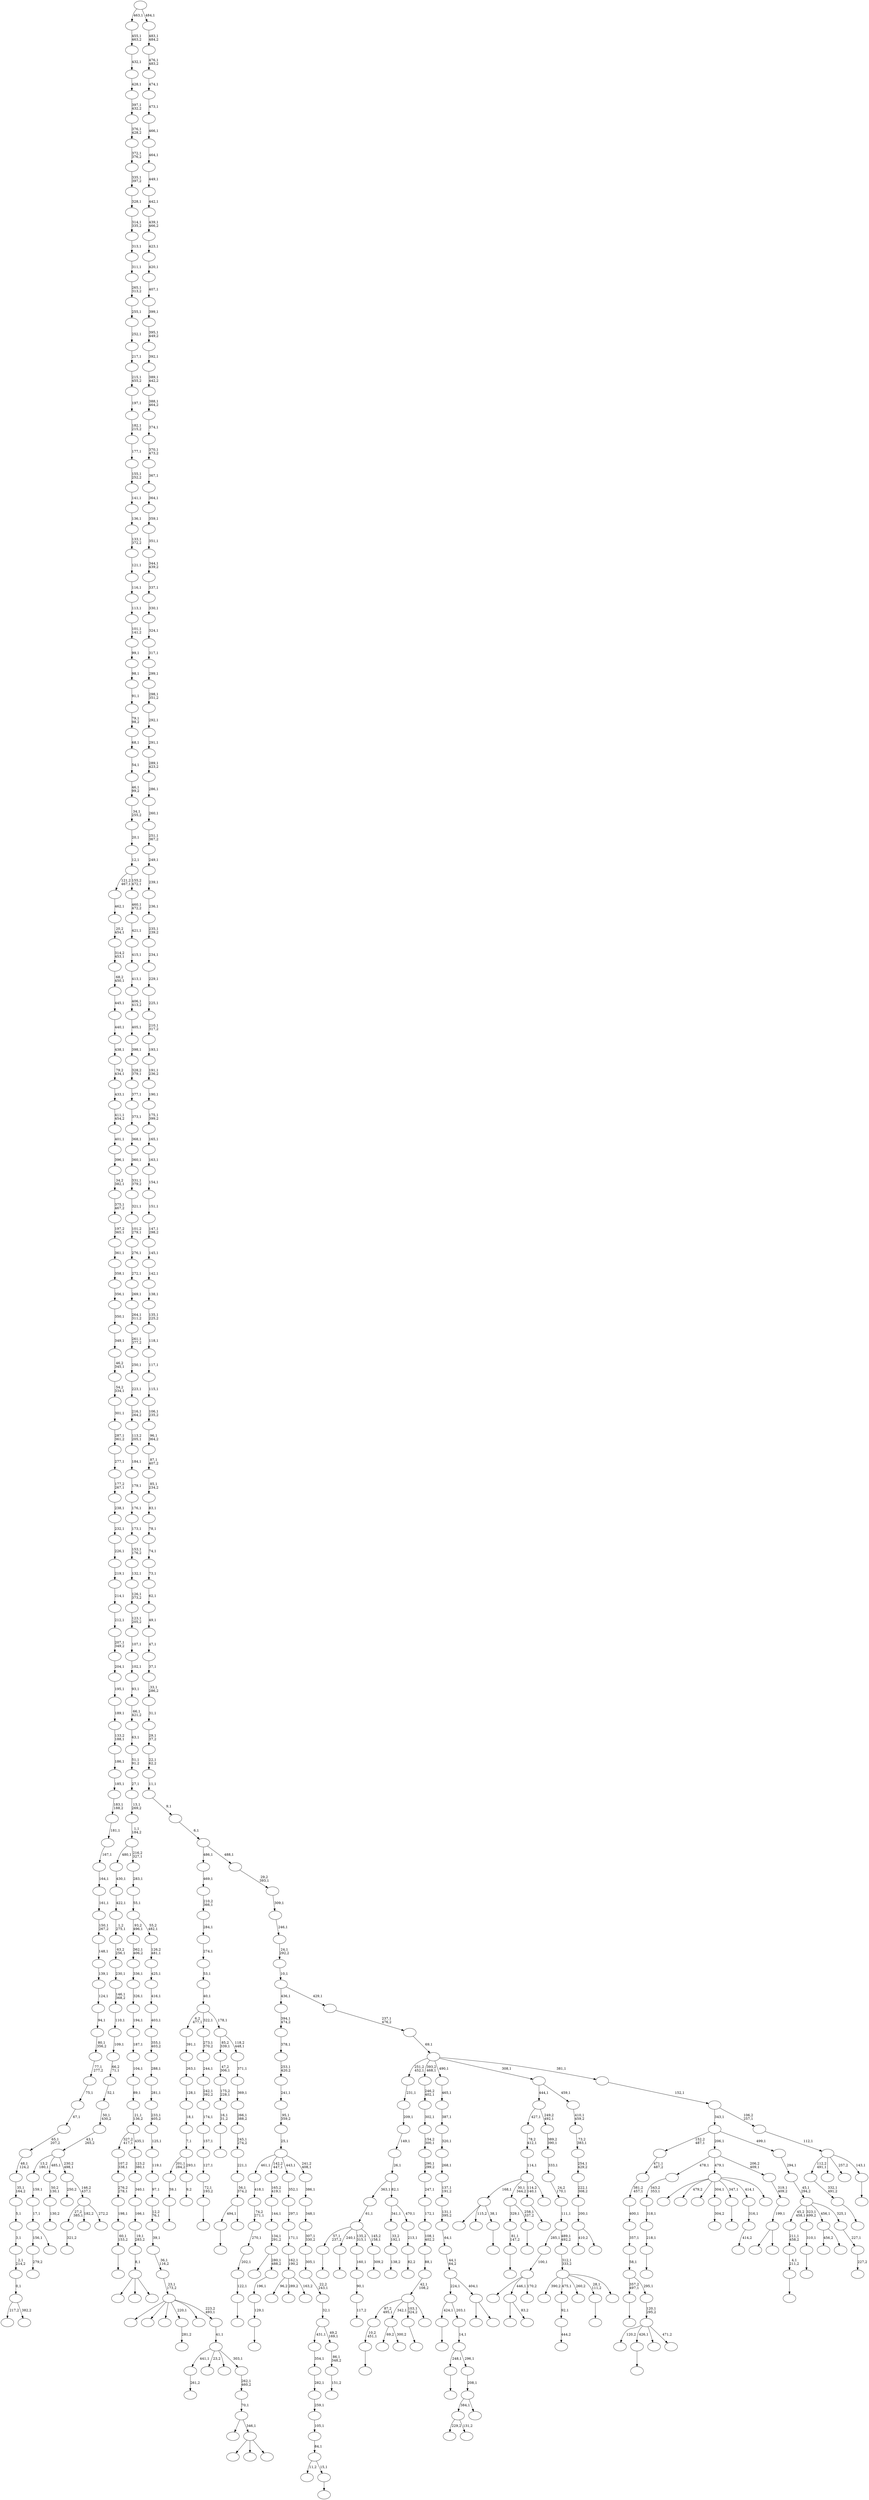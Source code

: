 digraph T {
	600 [label=""]
	599 [label=""]
	598 [label=""]
	597 [label=""]
	596 [label=""]
	595 [label=""]
	594 [label=""]
	593 [label=""]
	592 [label=""]
	591 [label=""]
	590 [label=""]
	589 [label=""]
	588 [label=""]
	587 [label=""]
	586 [label=""]
	585 [label=""]
	584 [label=""]
	583 [label=""]
	582 [label=""]
	581 [label=""]
	580 [label=""]
	579 [label=""]
	578 [label=""]
	577 [label=""]
	576 [label=""]
	575 [label=""]
	574 [label=""]
	573 [label=""]
	572 [label=""]
	571 [label=""]
	570 [label=""]
	569 [label=""]
	568 [label=""]
	567 [label=""]
	566 [label=""]
	565 [label=""]
	564 [label=""]
	563 [label=""]
	562 [label=""]
	561 [label=""]
	560 [label=""]
	559 [label=""]
	558 [label=""]
	557 [label=""]
	556 [label=""]
	555 [label=""]
	554 [label=""]
	553 [label=""]
	552 [label=""]
	551 [label=""]
	550 [label=""]
	549 [label=""]
	548 [label=""]
	547 [label=""]
	546 [label=""]
	545 [label=""]
	544 [label=""]
	543 [label=""]
	542 [label=""]
	541 [label=""]
	540 [label=""]
	539 [label=""]
	538 [label=""]
	537 [label=""]
	536 [label=""]
	535 [label=""]
	534 [label=""]
	533 [label=""]
	532 [label=""]
	531 [label=""]
	530 [label=""]
	529 [label=""]
	528 [label=""]
	527 [label=""]
	526 [label=""]
	525 [label=""]
	524 [label=""]
	523 [label=""]
	522 [label=""]
	521 [label=""]
	520 [label=""]
	519 [label=""]
	518 [label=""]
	517 [label=""]
	516 [label=""]
	515 [label=""]
	514 [label=""]
	513 [label=""]
	512 [label=""]
	511 [label=""]
	510 [label=""]
	509 [label=""]
	508 [label=""]
	507 [label=""]
	506 [label=""]
	505 [label=""]
	504 [label=""]
	503 [label=""]
	502 [label=""]
	501 [label=""]
	500 [label=""]
	499 [label=""]
	498 [label=""]
	497 [label=""]
	496 [label=""]
	495 [label=""]
	494 [label=""]
	493 [label=""]
	492 [label=""]
	491 [label=""]
	490 [label=""]
	489 [label=""]
	488 [label=""]
	487 [label=""]
	486 [label=""]
	485 [label=""]
	484 [label=""]
	483 [label=""]
	482 [label=""]
	481 [label=""]
	480 [label=""]
	479 [label=""]
	478 [label=""]
	477 [label=""]
	476 [label=""]
	475 [label=""]
	474 [label=""]
	473 [label=""]
	472 [label=""]
	471 [label=""]
	470 [label=""]
	469 [label=""]
	468 [label=""]
	467 [label=""]
	466 [label=""]
	465 [label=""]
	464 [label=""]
	463 [label=""]
	462 [label=""]
	461 [label=""]
	460 [label=""]
	459 [label=""]
	458 [label=""]
	457 [label=""]
	456 [label=""]
	455 [label=""]
	454 [label=""]
	453 [label=""]
	452 [label=""]
	451 [label=""]
	450 [label=""]
	449 [label=""]
	448 [label=""]
	447 [label=""]
	446 [label=""]
	445 [label=""]
	444 [label=""]
	443 [label=""]
	442 [label=""]
	441 [label=""]
	440 [label=""]
	439 [label=""]
	438 [label=""]
	437 [label=""]
	436 [label=""]
	435 [label=""]
	434 [label=""]
	433 [label=""]
	432 [label=""]
	431 [label=""]
	430 [label=""]
	429 [label=""]
	428 [label=""]
	427 [label=""]
	426 [label=""]
	425 [label=""]
	424 [label=""]
	423 [label=""]
	422 [label=""]
	421 [label=""]
	420 [label=""]
	419 [label=""]
	418 [label=""]
	417 [label=""]
	416 [label=""]
	415 [label=""]
	414 [label=""]
	413 [label=""]
	412 [label=""]
	411 [label=""]
	410 [label=""]
	409 [label=""]
	408 [label=""]
	407 [label=""]
	406 [label=""]
	405 [label=""]
	404 [label=""]
	403 [label=""]
	402 [label=""]
	401 [label=""]
	400 [label=""]
	399 [label=""]
	398 [label=""]
	397 [label=""]
	396 [label=""]
	395 [label=""]
	394 [label=""]
	393 [label=""]
	392 [label=""]
	391 [label=""]
	390 [label=""]
	389 [label=""]
	388 [label=""]
	387 [label=""]
	386 [label=""]
	385 [label=""]
	384 [label=""]
	383 [label=""]
	382 [label=""]
	381 [label=""]
	380 [label=""]
	379 [label=""]
	378 [label=""]
	377 [label=""]
	376 [label=""]
	375 [label=""]
	374 [label=""]
	373 [label=""]
	372 [label=""]
	371 [label=""]
	370 [label=""]
	369 [label=""]
	368 [label=""]
	367 [label=""]
	366 [label=""]
	365 [label=""]
	364 [label=""]
	363 [label=""]
	362 [label=""]
	361 [label=""]
	360 [label=""]
	359 [label=""]
	358 [label=""]
	357 [label=""]
	356 [label=""]
	355 [label=""]
	354 [label=""]
	353 [label=""]
	352 [label=""]
	351 [label=""]
	350 [label=""]
	349 [label=""]
	348 [label=""]
	347 [label=""]
	346 [label=""]
	345 [label=""]
	344 [label=""]
	343 [label=""]
	342 [label=""]
	341 [label=""]
	340 [label=""]
	339 [label=""]
	338 [label=""]
	337 [label=""]
	336 [label=""]
	335 [label=""]
	334 [label=""]
	333 [label=""]
	332 [label=""]
	331 [label=""]
	330 [label=""]
	329 [label=""]
	328 [label=""]
	327 [label=""]
	326 [label=""]
	325 [label=""]
	324 [label=""]
	323 [label=""]
	322 [label=""]
	321 [label=""]
	320 [label=""]
	319 [label=""]
	318 [label=""]
	317 [label=""]
	316 [label=""]
	315 [label=""]
	314 [label=""]
	313 [label=""]
	312 [label=""]
	311 [label=""]
	310 [label=""]
	309 [label=""]
	308 [label=""]
	307 [label=""]
	306 [label=""]
	305 [label=""]
	304 [label=""]
	303 [label=""]
	302 [label=""]
	301 [label=""]
	300 [label=""]
	299 [label=""]
	298 [label=""]
	297 [label=""]
	296 [label=""]
	295 [label=""]
	294 [label=""]
	293 [label=""]
	292 [label=""]
	291 [label=""]
	290 [label=""]
	289 [label=""]
	288 [label=""]
	287 [label=""]
	286 [label=""]
	285 [label=""]
	284 [label=""]
	283 [label=""]
	282 [label=""]
	281 [label=""]
	280 [label=""]
	279 [label=""]
	278 [label=""]
	277 [label=""]
	276 [label=""]
	275 [label=""]
	274 [label=""]
	273 [label=""]
	272 [label=""]
	271 [label=""]
	270 [label=""]
	269 [label=""]
	268 [label=""]
	267 [label=""]
	266 [label=""]
	265 [label=""]
	264 [label=""]
	263 [label=""]
	262 [label=""]
	261 [label=""]
	260 [label=""]
	259 [label=""]
	258 [label=""]
	257 [label=""]
	256 [label=""]
	255 [label=""]
	254 [label=""]
	253 [label=""]
	252 [label=""]
	251 [label=""]
	250 [label=""]
	249 [label=""]
	248 [label=""]
	247 [label=""]
	246 [label=""]
	245 [label=""]
	244 [label=""]
	243 [label=""]
	242 [label=""]
	241 [label=""]
	240 [label=""]
	239 [label=""]
	238 [label=""]
	237 [label=""]
	236 [label=""]
	235 [label=""]
	234 [label=""]
	233 [label=""]
	232 [label=""]
	231 [label=""]
	230 [label=""]
	229 [label=""]
	228 [label=""]
	227 [label=""]
	226 [label=""]
	225 [label=""]
	224 [label=""]
	223 [label=""]
	222 [label=""]
	221 [label=""]
	220 [label=""]
	219 [label=""]
	218 [label=""]
	217 [label=""]
	216 [label=""]
	215 [label=""]
	214 [label=""]
	213 [label=""]
	212 [label=""]
	211 [label=""]
	210 [label=""]
	209 [label=""]
	208 [label=""]
	207 [label=""]
	206 [label=""]
	205 [label=""]
	204 [label=""]
	203 [label=""]
	202 [label=""]
	201 [label=""]
	200 [label=""]
	199 [label=""]
	198 [label=""]
	197 [label=""]
	196 [label=""]
	195 [label=""]
	194 [label=""]
	193 [label=""]
	192 [label=""]
	191 [label=""]
	190 [label=""]
	189 [label=""]
	188 [label=""]
	187 [label=""]
	186 [label=""]
	185 [label=""]
	184 [label=""]
	183 [label=""]
	182 [label=""]
	181 [label=""]
	180 [label=""]
	179 [label=""]
	178 [label=""]
	177 [label=""]
	176 [label=""]
	175 [label=""]
	174 [label=""]
	173 [label=""]
	172 [label=""]
	171 [label=""]
	170 [label=""]
	169 [label=""]
	168 [label=""]
	167 [label=""]
	166 [label=""]
	165 [label=""]
	164 [label=""]
	163 [label=""]
	162 [label=""]
	161 [label=""]
	160 [label=""]
	159 [label=""]
	158 [label=""]
	157 [label=""]
	156 [label=""]
	155 [label=""]
	154 [label=""]
	153 [label=""]
	152 [label=""]
	151 [label=""]
	150 [label=""]
	149 [label=""]
	148 [label=""]
	147 [label=""]
	146 [label=""]
	145 [label=""]
	144 [label=""]
	143 [label=""]
	142 [label=""]
	141 [label=""]
	140 [label=""]
	139 [label=""]
	138 [label=""]
	137 [label=""]
	136 [label=""]
	135 [label=""]
	134 [label=""]
	133 [label=""]
	132 [label=""]
	131 [label=""]
	130 [label=""]
	129 [label=""]
	128 [label=""]
	127 [label=""]
	126 [label=""]
	125 [label=""]
	124 [label=""]
	123 [label=""]
	122 [label=""]
	121 [label=""]
	120 [label=""]
	119 [label=""]
	118 [label=""]
	117 [label=""]
	116 [label=""]
	115 [label=""]
	114 [label=""]
	113 [label=""]
	112 [label=""]
	111 [label=""]
	110 [label=""]
	109 [label=""]
	108 [label=""]
	107 [label=""]
	106 [label=""]
	105 [label=""]
	104 [label=""]
	103 [label=""]
	102 [label=""]
	101 [label=""]
	100 [label=""]
	99 [label=""]
	98 [label=""]
	97 [label=""]
	96 [label=""]
	95 [label=""]
	94 [label=""]
	93 [label=""]
	92 [label=""]
	91 [label=""]
	90 [label=""]
	89 [label=""]
	88 [label=""]
	87 [label=""]
	86 [label=""]
	85 [label=""]
	84 [label=""]
	83 [label=""]
	82 [label=""]
	81 [label=""]
	80 [label=""]
	79 [label=""]
	78 [label=""]
	77 [label=""]
	76 [label=""]
	75 [label=""]
	74 [label=""]
	73 [label=""]
	72 [label=""]
	71 [label=""]
	70 [label=""]
	69 [label=""]
	68 [label=""]
	67 [label=""]
	66 [label=""]
	65 [label=""]
	64 [label=""]
	63 [label=""]
	62 [label=""]
	61 [label=""]
	60 [label=""]
	59 [label=""]
	58 [label=""]
	57 [label=""]
	56 [label=""]
	55 [label=""]
	54 [label=""]
	53 [label=""]
	52 [label=""]
	51 [label=""]
	50 [label=""]
	49 [label=""]
	48 [label=""]
	47 [label=""]
	46 [label=""]
	45 [label=""]
	44 [label=""]
	43 [label=""]
	42 [label=""]
	41 [label=""]
	40 [label=""]
	39 [label=""]
	38 [label=""]
	37 [label=""]
	36 [label=""]
	35 [label=""]
	34 [label=""]
	33 [label=""]
	32 [label=""]
	31 [label=""]
	30 [label=""]
	29 [label=""]
	28 [label=""]
	27 [label=""]
	26 [label=""]
	25 [label=""]
	24 [label=""]
	23 [label=""]
	22 [label=""]
	21 [label=""]
	20 [label=""]
	19 [label=""]
	18 [label=""]
	17 [label=""]
	16 [label=""]
	15 [label=""]
	14 [label=""]
	13 [label=""]
	12 [label=""]
	11 [label=""]
	10 [label=""]
	9 [label=""]
	8 [label=""]
	7 [label=""]
	6 [label=""]
	5 [label=""]
	4 [label=""]
	3 [label=""]
	2 [label=""]
	1 [label=""]
	0 [label=""]
	599 -> 600 [label="279,2"]
	596 -> 597 [label=""]
	594 -> 595 [label=""]
	592 -> 593 [label=""]
	591 -> 592 [label="60,1\n153,2"]
	590 -> 591 [label="198,1"]
	589 -> 590 [label="276,2\n278,1"]
	588 -> 589 [label="107,2\n338,1"]
	584 -> 599 [label="156,1"]
	584 -> 585 [label=""]
	583 -> 584 [label="17,1"]
	582 -> 583 [label="159,1"]
	580 -> 581 [label="130,2"]
	579 -> 580 [label="50,2\n130,1"]
	576 -> 577 [label="138,2"]
	575 -> 576 [label="33,2\n192,1"]
	567 -> 568 [label="117,2"]
	566 -> 567 [label="90,1"]
	565 -> 566 [label="160,1"]
	563 -> 564 [label=""]
	562 -> 563 [label="4,1\n211,2"]
	561 -> 562 [label="211,1\n458,2"]
	559 -> 560 [label=""]
	558 -> 559 [label="59,1"]
	556 -> 557 [label="9,2"]
	555 -> 558 [label="201,1\n284,2"]
	555 -> 556 [label="293,1"]
	554 -> 555 [label="7,1"]
	553 -> 554 [label="18,1"]
	552 -> 553 [label="128,1"]
	551 -> 552 [label="263,1"]
	550 -> 551 [label="391,1"]
	548 -> 549 [label=""]
	547 -> 548 [label="81,1\n147,2"]
	545 -> 546 [label="261,2"]
	542 -> 543 [label=""]
	539 -> 540 [label=""]
	538 -> 539 [label="218,1"]
	537 -> 538 [label="318,1"]
	536 -> 537 [label="343,2\n353,1"]
	532 -> 533 [label=""]
	530 -> 586 [label="217,2"]
	530 -> 531 [label="382,2"]
	529 -> 530 [label="0,1"]
	528 -> 529 [label="2,1\n214,2"]
	527 -> 528 [label="3,1"]
	526 -> 527 [label="5,1"]
	525 -> 526 [label="35,1\n164,2"]
	524 -> 525 [label="48,1\n124,2"]
	523 -> 524 [label="65,1\n207,2"]
	522 -> 523 [label="67,1"]
	521 -> 522 [label="75,1"]
	520 -> 521 [label="77,1\n277,2"]
	519 -> 520 [label="80,1\n356,2"]
	518 -> 519 [label="94,1"]
	517 -> 518 [label="124,1"]
	516 -> 517 [label="139,1"]
	515 -> 516 [label="148,1"]
	514 -> 515 [label="150,1\n267,2"]
	513 -> 514 [label="161,1"]
	512 -> 513 [label="164,1"]
	511 -> 512 [label="167,1"]
	510 -> 511 [label="181,1"]
	509 -> 510 [label="183,1\n188,2"]
	508 -> 509 [label="185,1"]
	507 -> 508 [label="186,1"]
	506 -> 507 [label="133,2\n188,1"]
	505 -> 506 [label="189,1"]
	504 -> 505 [label="195,1"]
	503 -> 504 [label="204,1"]
	502 -> 503 [label="207,1\n349,2"]
	501 -> 502 [label="212,1"]
	500 -> 501 [label="214,1"]
	499 -> 500 [label="219,1"]
	498 -> 499 [label="226,1"]
	497 -> 498 [label="232,1"]
	496 -> 497 [label="238,1"]
	495 -> 496 [label="177,2\n267,1"]
	494 -> 495 [label="277,1"]
	493 -> 494 [label="287,1\n361,2"]
	492 -> 493 [label="301,1"]
	491 -> 492 [label="54,2\n334,1"]
	490 -> 491 [label="46,2\n345,1"]
	489 -> 490 [label="349,1"]
	488 -> 489 [label="350,1"]
	487 -> 488 [label="356,1"]
	486 -> 487 [label="358,1"]
	485 -> 486 [label="361,1"]
	484 -> 485 [label="197,2\n365,1"]
	483 -> 484 [label="375,1\n467,2"]
	482 -> 483 [label="34,2\n382,1"]
	481 -> 482 [label="396,1"]
	480 -> 481 [label="401,1"]
	479 -> 480 [label="411,1\n454,2"]
	478 -> 479 [label="433,1"]
	477 -> 478 [label="79,2\n434,1"]
	476 -> 477 [label="438,1"]
	475 -> 476 [label="440,1"]
	474 -> 475 [label="445,1"]
	473 -> 474 [label="68,2\n450,1"]
	472 -> 473 [label="314,2\n453,1"]
	471 -> 472 [label="20,2\n454,1"]
	470 -> 471 [label="462,1"]
	468 -> 469 [label=""]
	467 -> 468 [label="10,2\n451,1"]
	464 -> 465 [label="444,2"]
	463 -> 464 [label="92,1"]
	459 -> 534 [label="229,2"]
	459 -> 460 [label="131,2"]
	457 -> 458 [label="321,2"]
	453 -> 454 [label=""]
	452 -> 453 [label="16,1\n31,2"]
	451 -> 452 [label="175,2\n228,1"]
	450 -> 451 [label="47,2\n306,1"]
	446 -> 598 [label="69,2"]
	446 -> 447 [label="300,2"]
	444 -> 445 [label=""]
	442 -> 443 [label=""]
	441 -> 442 [label="332,1\n491,2"]
	439 -> 440 [label=""]
	438 -> 541 [label=""]
	438 -> 449 [label="115,2"]
	438 -> 439 [label="38,1"]
	436 -> 437 [label=""]
	435 -> 436 [label="72,1\n193,2"]
	434 -> 435 [label="127,1"]
	433 -> 434 [label="157,1"]
	432 -> 433 [label="174,1"]
	431 -> 432 [label="242,1\n392,2"]
	430 -> 431 [label="244,1"]
	429 -> 430 [label="273,1\n370,2"]
	427 -> 428 [label=""]
	426 -> 427 [label="310,1"]
	423 -> 424 [label="309,2"]
	422 -> 596 [label="57,1\n237,2"]
	422 -> 594 [label="240,1"]
	422 -> 565 [label="135,2\n315,1"]
	422 -> 423 [label="145,2\n158,1"]
	421 -> 422 [label="61,1"]
	418 -> 419 [label=""]
	417 -> 547 [label="329,1"]
	417 -> 418 [label="258,1\n337,2"]
	415 -> 416 [label=""]
	414 -> 415 [label="122,1"]
	413 -> 414 [label="202,1"]
	412 -> 413 [label="270,1"]
	411 -> 412 [label="74,2\n271,1"]
	410 -> 411 [label="418,1"]
	407 -> 532 [label="494,1"]
	407 -> 408 [label=""]
	406 -> 407 [label="56,1\n374,2"]
	405 -> 406 [label="221,1"]
	404 -> 405 [label="245,1\n274,2"]
	403 -> 404 [label="266,1\n388,2"]
	402 -> 403 [label="369,1"]
	401 -> 402 [label="371,1"]
	400 -> 450 [label="85,2\n339,1"]
	400 -> 401 [label="118,2\n448,1"]
	399 -> 550 [label="6,2\n477,1"]
	399 -> 429 [label="322,1"]
	399 -> 400 [label="178,1"]
	398 -> 399 [label="40,1"]
	397 -> 398 [label="53,1"]
	396 -> 397 [label="274,1"]
	395 -> 396 [label="284,1"]
	394 -> 395 [label="210,2\n366,1"]
	393 -> 394 [label="469,1"]
	391 -> 392 [label="304,2"]
	389 -> 390 [label=""]
	387 -> 388 [label=""]
	386 -> 572 [label="11,2"]
	386 -> 387 [label="15,1"]
	385 -> 386 [label="84,1"]
	384 -> 385 [label="105,1"]
	383 -> 384 [label="259,1"]
	382 -> 383 [label="282,1"]
	381 -> 382 [label="354,1"]
	379 -> 380 [label=""]
	376 -> 377 [label=""]
	374 -> 375 [label="414,2"]
	373 -> 374 [label="316,1"]
	371 -> 372 [label=""]
	368 -> 369 [label=""]
	365 -> 366 [label="281,2"]
	363 -> 364 [label=""]
	362 -> 363 [label="129,1"]
	361 -> 362 [label="196,1"]
	360 -> 570 [label=""]
	360 -> 361 [label="280,1\n488,2"]
	359 -> 360 [label="134,1\n291,2"]
	358 -> 359 [label="144,1"]
	357 -> 358 [label="165,2\n419,1"]
	353 -> 587 [label=""]
	353 -> 409 [label=""]
	353 -> 354 [label=""]
	352 -> 353 [label="8,1"]
	351 -> 352 [label="19,1\n283,2"]
	350 -> 351 [label="166,1"]
	349 -> 350 [label="340,1"]
	348 -> 349 [label="123,2\n380,1"]
	347 -> 588 [label="327,2\n417,1"]
	347 -> 348 [label="435,1"]
	346 -> 347 [label="21,1\n136,2"]
	345 -> 346 [label="89,1"]
	344 -> 345 [label="104,1"]
	343 -> 344 [label="187,1"]
	342 -> 343 [label="194,1"]
	341 -> 342 [label="326,1"]
	340 -> 341 [label="336,1"]
	339 -> 340 [label="362,1\n406,2"]
	336 -> 438 [label="168,1"]
	336 -> 417 [label="30,1\n344,2"]
	336 -> 389 [label="114,2\n140,1"]
	336 -> 337 [label=""]
	335 -> 336 [label="114,1"]
	334 -> 335 [label="78,2\n412,1"]
	332 -> 573 [label=""]
	332 -> 448 [label="479,2"]
	332 -> 425 [label=""]
	332 -> 391 [label="304,1"]
	332 -> 379 [label="347,1"]
	332 -> 373 [label="414,1"]
	332 -> 333 [label=""]
	330 -> 355 [label=""]
	330 -> 331 [label="83,2"]
	328 -> 461 [label=""]
	328 -> 330 [label="446,1"]
	328 -> 329 [label="170,2"]
	327 -> 328 [label="100,1"]
	325 -> 574 [label="120,2"]
	325 -> 444 [label="426,1"]
	325 -> 338 [label=""]
	325 -> 326 [label="471,2"]
	324 -> 325 [label="120,1\n295,2"]
	323 -> 371 [label="357,2\n497,1"]
	323 -> 324 [label="295,1"]
	322 -> 323 [label="58,1"]
	321 -> 322 [label="357,1"]
	320 -> 321 [label="400,1"]
	319 -> 320 [label="381,2\n457,1"]
	318 -> 319 [label="471,1\n487,2"]
	314 -> 315 [label="82,2"]
	313 -> 314 [label="213,1"]
	312 -> 575 [label="341,1"]
	312 -> 313 [label="470,1"]
	311 -> 421 [label="363,1"]
	311 -> 312 [label="82,1"]
	310 -> 311 [label="26,1"]
	309 -> 310 [label="149,1"]
	308 -> 309 [label="209,1"]
	307 -> 308 [label="231,1"]
	305 -> 462 [label=""]
	305 -> 306 [label=""]
	304 -> 305 [label="199,1"]
	303 -> 304 [label="319,1\n409,2"]
	302 -> 536 [label="478,1"]
	302 -> 332 [label="479,1"]
	302 -> 303 [label="206,2\n409,1"]
	299 -> 467 [label="87,2\n495,1"]
	299 -> 446 [label="342,1"]
	299 -> 376 [label="103,1\n324,2"]
	299 -> 300 [label=""]
	298 -> 299 [label="42,1\n108,2"]
	297 -> 298 [label="88,1"]
	296 -> 297 [label="108,1\n402,2"]
	295 -> 296 [label="172,1"]
	294 -> 295 [label="247,1"]
	293 -> 294 [label="290,1\n299,2"]
	292 -> 293 [label="154,2\n300,1"]
	291 -> 292 [label="302,1"]
	290 -> 291 [label="246,2\n402,1"]
	288 -> 578 [label="456,2"]
	288 -> 289 [label=""]
	284 -> 285 [label=""]
	281 -> 420 [label="96,2"]
	281 -> 317 [label="289,2"]
	281 -> 282 [label="163,2"]
	280 -> 281 [label="162,1\n190,2"]
	279 -> 280 [label="171,1"]
	278 -> 279 [label="297,1"]
	277 -> 278 [label="352,1"]
	274 -> 457 [label="27,2\n385,1"]
	274 -> 301 [label="182,2"]
	274 -> 275 [label="272,2"]
	273 -> 378 [label="250,2"]
	273 -> 274 [label="146,2\n437,1"]
	272 -> 582 [label="13,2\n180,1"]
	272 -> 579 [label="485,1"]
	272 -> 273 [label="230,2\n498,1"]
	271 -> 272 [label="43,1\n265,2"]
	270 -> 271 [label="50,1\n430,2"]
	269 -> 270 [label="52,1"]
	268 -> 269 [label="66,2\n71,1"]
	267 -> 268 [label="109,1"]
	266 -> 267 [label="110,1"]
	265 -> 266 [label="146,1\n368,2"]
	264 -> 265 [label="230,1"]
	263 -> 264 [label="63,2\n256,1"]
	262 -> 263 [label="1,2\n275,1"]
	261 -> 262 [label="422,1"]
	260 -> 261 [label="430,1"]
	258 -> 535 [label=""]
	258 -> 356 [label=""]
	258 -> 259 [label=""]
	257 -> 367 [label=""]
	257 -> 258 [label="346,1"]
	256 -> 257 [label="70,1"]
	255 -> 256 [label="262,1\n460,2"]
	254 -> 545 [label="441,1"]
	254 -> 455 [label="23,2"]
	254 -> 286 [label=""]
	254 -> 255 [label="303,1"]
	253 -> 254 [label="41,1"]
	252 -> 544 [label=""]
	252 -> 466 [label=""]
	252 -> 370 [label=""]
	252 -> 365 [label="220,1"]
	252 -> 283 [label=""]
	252 -> 253 [label="223,2\n493,1"]
	251 -> 252 [label="23,1\n173,2"]
	250 -> 251 [label="36,1\n116,2"]
	249 -> 250 [label="39,1"]
	248 -> 249 [label="12,2\n76,1"]
	247 -> 248 [label="97,1"]
	246 -> 247 [label="119,1"]
	245 -> 246 [label="125,1"]
	244 -> 245 [label="233,1\n405,2"]
	243 -> 244 [label="281,1"]
	242 -> 243 [label="288,1"]
	241 -> 242 [label="355,1\n403,2"]
	240 -> 241 [label="403,1"]
	239 -> 240 [label="416,1"]
	238 -> 239 [label="425,1"]
	237 -> 238 [label="126,2\n481,1"]
	236 -> 339 [label="93,2\n496,1"]
	236 -> 237 [label="55,2\n482,1"]
	235 -> 236 [label="55,1"]
	234 -> 235 [label="283,1"]
	233 -> 260 [label="480,1"]
	233 -> 234 [label="216,2\n327,1"]
	232 -> 233 [label="1,1\n184,2"]
	231 -> 232 [label="13,1\n269,2"]
	230 -> 231 [label="27,1"]
	229 -> 230 [label="51,1\n91,2"]
	228 -> 229 [label="63,1"]
	227 -> 228 [label="66,1\n421,2"]
	226 -> 227 [label="93,1"]
	225 -> 226 [label="102,1"]
	224 -> 225 [label="107,1"]
	223 -> 224 [label="123,1\n205,2"]
	222 -> 223 [label="126,1\n373,2"]
	221 -> 222 [label="132,1"]
	220 -> 221 [label="153,1\n176,2"]
	219 -> 220 [label="173,1"]
	218 -> 219 [label="176,1"]
	217 -> 218 [label="179,1"]
	216 -> 217 [label="184,1"]
	215 -> 216 [label="113,2\n205,1"]
	214 -> 215 [label="216,1\n264,2"]
	213 -> 214 [label="223,1"]
	212 -> 213 [label="250,1"]
	211 -> 212 [label="261,1\n377,2"]
	210 -> 211 [label="264,1\n311,2"]
	209 -> 210 [label="269,1"]
	208 -> 209 [label="272,1"]
	207 -> 208 [label="276,1"]
	206 -> 207 [label="101,2\n279,1"]
	205 -> 206 [label="321,1"]
	204 -> 205 [label="331,1\n379,2"]
	203 -> 204 [label="360,1"]
	202 -> 203 [label="368,1"]
	201 -> 202 [label="373,1"]
	200 -> 201 [label="377,1"]
	199 -> 200 [label="328,2\n379,1"]
	198 -> 199 [label="398,1"]
	197 -> 198 [label="405,1"]
	196 -> 197 [label="406,1\n413,2"]
	195 -> 196 [label="413,1"]
	194 -> 195 [label="415,1"]
	193 -> 194 [label="421,1"]
	192 -> 193 [label="460,1\n472,2"]
	191 -> 470 [label="121,2\n467,1"]
	191 -> 192 [label="155,2\n472,1"]
	190 -> 191 [label="12,1"]
	189 -> 190 [label="20,1"]
	188 -> 189 [label="34,1\n255,2"]
	187 -> 188 [label="46,1\n99,2"]
	186 -> 187 [label="54,1"]
	185 -> 186 [label="68,1"]
	184 -> 185 [label="79,1\n98,2"]
	183 -> 184 [label="91,1"]
	182 -> 183 [label="98,1"]
	181 -> 182 [label="99,1"]
	180 -> 181 [label="101,1\n141,2"]
	179 -> 180 [label="113,1"]
	178 -> 179 [label="116,1"]
	177 -> 178 [label="121,1"]
	176 -> 177 [label="133,1\n372,2"]
	175 -> 176 [label="136,1"]
	174 -> 175 [label="141,1"]
	173 -> 174 [label="155,1\n252,2"]
	172 -> 173 [label="177,1"]
	171 -> 172 [label="182,1\n215,2"]
	170 -> 171 [label="197,1"]
	169 -> 170 [label="215,1\n455,2"]
	168 -> 169 [label="217,1"]
	167 -> 168 [label="252,1"]
	166 -> 167 [label="255,1"]
	165 -> 166 [label="265,1\n313,2"]
	164 -> 165 [label="311,1"]
	163 -> 164 [label="313,1"]
	162 -> 163 [label="314,1\n335,2"]
	161 -> 162 [label="328,1"]
	160 -> 161 [label="335,1\n397,2"]
	159 -> 160 [label="372,1\n376,2"]
	158 -> 159 [label="376,1\n428,2"]
	157 -> 158 [label="397,1\n432,2"]
	156 -> 157 [label="428,1"]
	155 -> 156 [label="432,1"]
	154 -> 155 [label="455,1\n463,2"]
	152 -> 459 [label="384,1"]
	152 -> 153 [label=""]
	151 -> 152 [label="208,1"]
	150 -> 368 [label="248,1"]
	150 -> 151 [label="296,1"]
	149 -> 150 [label="14,1"]
	148 -> 542 [label="424,1"]
	148 -> 149 [label="203,1"]
	146 -> 569 [label="390,2"]
	146 -> 463 [label="475,1"]
	146 -> 456 [label="260,2"]
	146 -> 284 [label="28,1\n111,2"]
	146 -> 147 [label=""]
	145 -> 146 [label="312,1\n333,2"]
	144 -> 327 [label="285,1"]
	144 -> 145 [label="489,1\n492,2"]
	143 -> 144 [label="111,1"]
	142 -> 143 [label="24,2\n170,1"]
	141 -> 142 [label="333,1"]
	140 -> 141 [label="389,2\n390,1"]
	139 -> 334 [label="427,1"]
	139 -> 140 [label="249,2\n492,1"]
	137 -> 138 [label="151,2"]
	136 -> 137 [label="86,1\n348,2"]
	135 -> 381 [label="431,1"]
	135 -> 136 [label="49,2\n169,1"]
	134 -> 135 [label="32,1"]
	133 -> 134 [label="22,2\n243,1"]
	132 -> 133 [label="305,1"]
	131 -> 132 [label="307,1\n330,2"]
	130 -> 131 [label="348,1"]
	129 -> 130 [label="386,1"]
	128 -> 410 [label="461,1"]
	128 -> 357 [label="142,2\n447,1"]
	128 -> 277 [label="443,1"]
	128 -> 129 [label="241,2\n408,1"]
	127 -> 128 [label="25,1"]
	126 -> 127 [label="95,1\n359,2"]
	125 -> 126 [label="241,1"]
	124 -> 125 [label="253,1\n420,2"]
	123 -> 124 [label="378,1"]
	122 -> 123 [label="394,1\n474,2"]
	120 -> 121 [label="227,2"]
	119 -> 120 [label="227,1"]
	118 -> 561 [label="45,2\n458,1"]
	118 -> 426 [label="323,1\n499,2"]
	118 -> 288 [label="456,1"]
	118 -> 119 [label="325,1"]
	117 -> 118 [label="45,1\n294,2"]
	116 -> 117 [label="294,1"]
	115 -> 318 [label="152,2\n487,1"]
	115 -> 302 [label="206,1"]
	115 -> 116 [label="499,1"]
	113 -> 571 [label=""]
	113 -> 114 [label=""]
	112 -> 148 [label="224,1"]
	112 -> 113 [label="404,1"]
	111 -> 112 [label="44,1\n64,2"]
	110 -> 111 [label="64,1"]
	109 -> 110 [label="131,1\n395,2"]
	108 -> 109 [label="137,1\n191,2"]
	107 -> 108 [label="268,1"]
	106 -> 107 [label="320,1"]
	105 -> 106 [label="387,1"]
	104 -> 105 [label="465,1"]
	102 -> 276 [label="410,2"]
	102 -> 103 [label=""]
	101 -> 102 [label="200,1"]
	100 -> 101 [label="222,1\n308,2"]
	99 -> 100 [label="254,1\n429,2"]
	98 -> 99 [label="73,2\n383,1"]
	97 -> 98 [label="410,1\n459,2"]
	96 -> 139 [label="444,1"]
	96 -> 97 [label="459,1"]
	94 -> 95 [label=""]
	93 -> 441 [label="112,2\n491,1"]
	93 -> 316 [label=""]
	93 -> 287 [label="257,2"]
	93 -> 94 [label="143,1"]
	92 -> 93 [label="112,1"]
	91 -> 115 [label="343,1"]
	91 -> 92 [label="106,2\n257,1"]
	90 -> 91 [label="152,1"]
	89 -> 307 [label="251,2\n452,1"]
	89 -> 290 [label="393,2\n468,1"]
	89 -> 104 [label="490,1"]
	89 -> 96 [label="308,1"]
	89 -> 90 [label="381,1"]
	88 -> 89 [label="69,1"]
	87 -> 88 [label="237,1\n476,2"]
	86 -> 122 [label="436,1"]
	86 -> 87 [label="429,1"]
	85 -> 86 [label="10,1"]
	84 -> 85 [label="24,1\n292,2"]
	83 -> 84 [label="246,1"]
	82 -> 83 [label="309,1"]
	81 -> 82 [label="29,2\n393,1"]
	80 -> 393 [label="486,1"]
	80 -> 81 [label="488,1"]
	79 -> 80 [label="6,1"]
	78 -> 79 [label="9,1"]
	77 -> 78 [label="11,1"]
	76 -> 77 [label="22,1\n62,2"]
	75 -> 76 [label="29,1\n37,2"]
	74 -> 75 [label="31,1"]
	73 -> 74 [label="33,1\n286,2"]
	72 -> 73 [label="37,1"]
	71 -> 72 [label="47,1"]
	70 -> 71 [label="49,1"]
	69 -> 70 [label="62,1"]
	68 -> 69 [label="73,1"]
	67 -> 68 [label="74,1"]
	66 -> 67 [label="78,1"]
	65 -> 66 [label="83,1"]
	64 -> 65 [label="85,1\n234,2"]
	63 -> 64 [label="87,1\n407,2"]
	62 -> 63 [label="96,1\n364,2"]
	61 -> 62 [label="106,1\n235,2"]
	60 -> 61 [label="115,1"]
	59 -> 60 [label="117,1"]
	58 -> 59 [label="118,1"]
	57 -> 58 [label="135,1\n225,2"]
	56 -> 57 [label="138,1"]
	55 -> 56 [label="142,1"]
	54 -> 55 [label="145,1"]
	53 -> 54 [label="147,1\n298,2"]
	52 -> 53 [label="151,1"]
	51 -> 52 [label="154,1"]
	50 -> 51 [label="163,1"]
	49 -> 50 [label="165,1"]
	48 -> 49 [label="175,1\n399,2"]
	47 -> 48 [label="190,1"]
	46 -> 47 [label="191,1\n236,2"]
	45 -> 46 [label="193,1"]
	44 -> 45 [label="210,1\n317,2"]
	43 -> 44 [label="225,1"]
	42 -> 43 [label="229,1"]
	41 -> 42 [label="234,1"]
	40 -> 41 [label="235,1\n239,2"]
	39 -> 40 [label="236,1"]
	38 -> 39 [label="239,1"]
	37 -> 38 [label="249,1"]
	36 -> 37 [label="251,1\n367,2"]
	35 -> 36 [label="260,1"]
	34 -> 35 [label="286,1"]
	33 -> 34 [label="289,1\n423,2"]
	32 -> 33 [label="291,1"]
	31 -> 32 [label="292,1"]
	30 -> 31 [label="298,1\n351,2"]
	29 -> 30 [label="299,1"]
	28 -> 29 [label="317,1"]
	27 -> 28 [label="324,1"]
	26 -> 27 [label="330,1"]
	25 -> 26 [label="337,1"]
	24 -> 25 [label="344,1\n439,2"]
	23 -> 24 [label="351,1"]
	22 -> 23 [label="359,1"]
	21 -> 22 [label="364,1"]
	20 -> 21 [label="367,1"]
	19 -> 20 [label="370,1\n473,2"]
	18 -> 19 [label="374,1"]
	17 -> 18 [label="388,1\n464,2"]
	16 -> 17 [label="389,1\n442,2"]
	15 -> 16 [label="392,1"]
	14 -> 15 [label="395,1\n449,2"]
	13 -> 14 [label="399,1"]
	12 -> 13 [label="407,1"]
	11 -> 12 [label="420,1"]
	10 -> 11 [label="423,1"]
	9 -> 10 [label="439,1\n466,2"]
	8 -> 9 [label="442,1"]
	7 -> 8 [label="449,1"]
	6 -> 7 [label="464,1"]
	5 -> 6 [label="466,1"]
	4 -> 5 [label="473,1"]
	3 -> 4 [label="474,1"]
	2 -> 3 [label="476,1\n483,2"]
	1 -> 2 [label="483,1\n484,2"]
	0 -> 154 [label="463,1"]
	0 -> 1 [label="484,1"]
}

